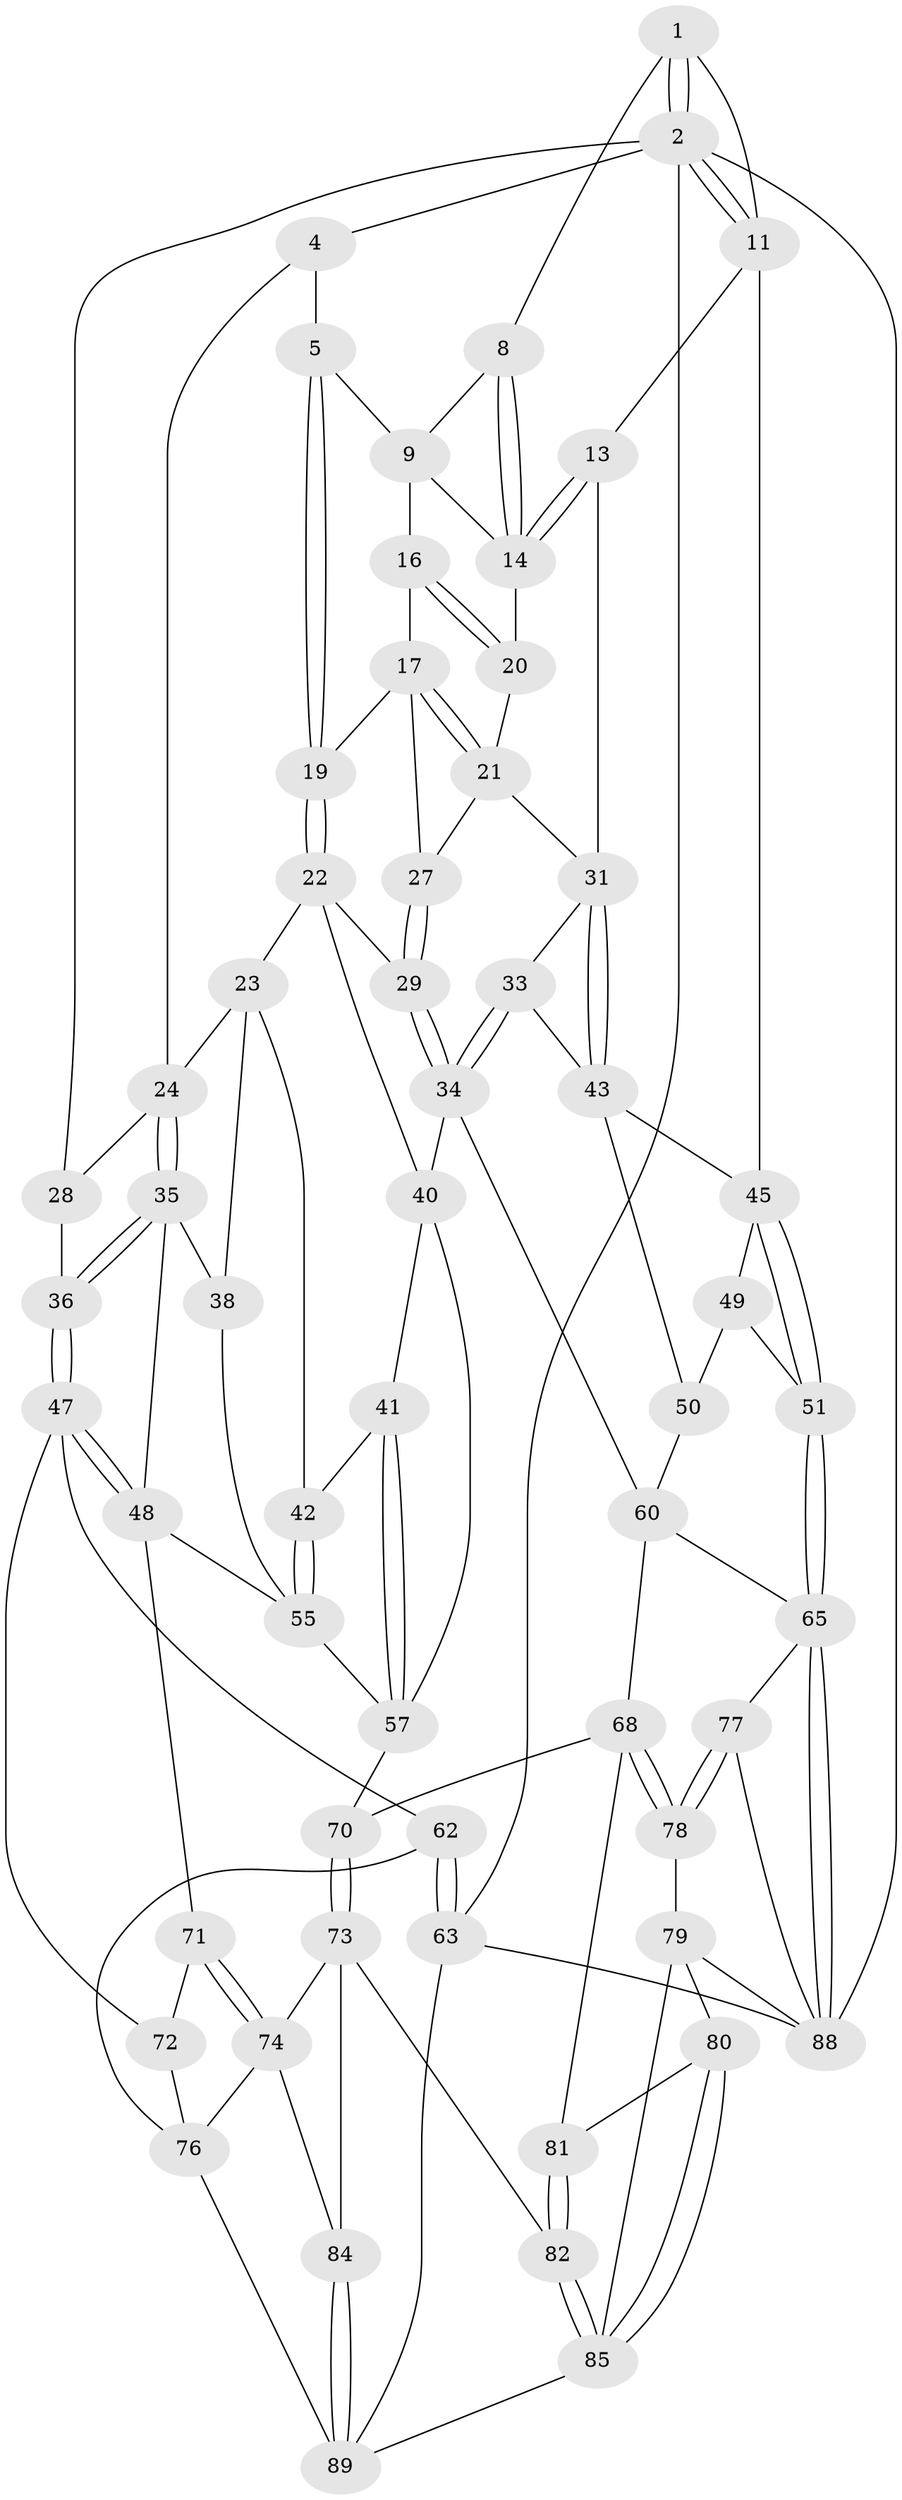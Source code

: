 // Generated by graph-tools (version 1.1) at 2025/52/02/27/25 19:52:37]
// undirected, 59 vertices, 135 edges
graph export_dot {
graph [start="1"]
  node [color=gray90,style=filled];
  1 [pos="+0.87905772894751+0",super="+7"];
  2 [pos="+1+0",super="+3"];
  4 [pos="+0.21513662259900238+0"];
  5 [pos="+0.29340922563823146+0",super="+6"];
  8 [pos="+0.8385700012254288+0.06903372650380614"];
  9 [pos="+0.7422108232766929+0.059936928207282684",super="+10"];
  11 [pos="+1+0.15801691451459604",super="+12"];
  13 [pos="+0.8609713315664105+0.23312312296286655"];
  14 [pos="+0.8554841769831372+0.2296666967534971",super="+15"];
  16 [pos="+0.6968383620934296+0.08044467157773272"];
  17 [pos="+0.620624135836525+0.1185396177904871",super="+18"];
  19 [pos="+0.3479988652915779+0.01891002459409474"];
  20 [pos="+0.733455078597748+0.22434272780811315"];
  21 [pos="+0.6975117041752178+0.24995553285000072",super="+26"];
  22 [pos="+0.33578426799037825+0.1952749308328964",super="+30"];
  23 [pos="+0.189060511848622+0.2993197266978633",super="+37"];
  24 [pos="+0.12859227038368615+0.30216761609757276",super="+25"];
  27 [pos="+0.5865291805008435+0.2618183169626767"];
  28 [pos="+0+0"];
  29 [pos="+0.4991056604378539+0.3439596396873871"];
  31 [pos="+0.8199435082246194+0.34946842689600016",super="+32"];
  33 [pos="+0.6447033649446523+0.41681390255778317"];
  34 [pos="+0.556464592567613+0.4072140656326526",super="+53"];
  35 [pos="+0.11596618604470349+0.3093398461068559",super="+39"];
  36 [pos="+0+0.27910974619154616"];
  38 [pos="+0.15945234868143227+0.5234973083610484"];
  40 [pos="+0.4222921044509754+0.3455961114944621",super="+54"];
  41 [pos="+0.3773350885833599+0.40916135995931935"];
  42 [pos="+0.29060467780041915+0.4403799507795116"];
  43 [pos="+0.8236156721046846+0.36340283162023723",super="+44"];
  45 [pos="+1+0.5828598737158921",super="+46"];
  47 [pos="+0+0.48948638978800146",super="+61"];
  48 [pos="+0+0.5024615323990379",super="+64"];
  49 [pos="+0.7822110306673185+0.4296799393131914",super="+52"];
  50 [pos="+0.7110915248547961+0.49225258352661855",super="+59"];
  51 [pos="+1+0.6400709061218264"];
  55 [pos="+0.2699895635188459+0.5988732196809452",super="+56"];
  57 [pos="+0.3764240171563394+0.5961436556875367",super="+58"];
  60 [pos="+0.6190118664975369+0.6580749056671286",super="+67"];
  62 [pos="+0+0.9205797021083552"];
  63 [pos="+0+1"];
  65 [pos="+1+0.6720658341443362",super="+66"];
  68 [pos="+0.599132874015072+0.6933938951914308",super="+69"];
  70 [pos="+0.34091941391487546+0.7318520274314408"];
  71 [pos="+0.09508268110307505+0.6830727035354461"];
  72 [pos="+0.0865521751198577+0.694236019281279"];
  73 [pos="+0.34005022639427157+0.7354166694445168",super="+83"];
  74 [pos="+0.26997871338702384+0.7691864115492341",super="+75"];
  76 [pos="+0.11950325729322119+0.8420230064200016",super="+90"];
  77 [pos="+0.9797982538533919+1"];
  78 [pos="+0.6829099187961728+0.8833565806418185"];
  79 [pos="+0.5810915057498351+0.8410997225702102",super="+86"];
  80 [pos="+0.5805340700045865+0.8407749328629315"];
  81 [pos="+0.54913804275427+0.8008268979460761"];
  82 [pos="+0.49895558726251626+0.834751969482552"];
  84 [pos="+0.3309457757848582+1"];
  85 [pos="+0.520260268806038+1",super="+87"];
  88 [pos="+1+1",super="+92"];
  89 [pos="+0.33282986413398397+1",super="+91"];
  1 -- 2;
  1 -- 2;
  1 -- 8;
  1 -- 11;
  2 -- 11;
  2 -- 11;
  2 -- 88;
  2 -- 4;
  2 -- 28;
  2 -- 63;
  4 -- 5;
  4 -- 24;
  5 -- 19;
  5 -- 19;
  5 -- 9;
  8 -- 9;
  8 -- 14;
  8 -- 14;
  9 -- 14;
  9 -- 16;
  11 -- 45;
  11 -- 13;
  13 -- 14;
  13 -- 14;
  13 -- 31;
  14 -- 20;
  16 -- 17;
  16 -- 20;
  16 -- 20;
  17 -- 21;
  17 -- 21;
  17 -- 19;
  17 -- 27;
  19 -- 22;
  19 -- 22;
  20 -- 21;
  21 -- 27;
  21 -- 31;
  22 -- 23;
  22 -- 40;
  22 -- 29;
  23 -- 24;
  23 -- 42;
  23 -- 38;
  24 -- 35;
  24 -- 35;
  24 -- 28;
  27 -- 29;
  27 -- 29;
  28 -- 36;
  29 -- 34;
  29 -- 34;
  31 -- 43;
  31 -- 43;
  31 -- 33;
  33 -- 34;
  33 -- 34;
  33 -- 43;
  34 -- 60;
  34 -- 40;
  35 -- 36;
  35 -- 36;
  35 -- 48;
  35 -- 38;
  36 -- 47;
  36 -- 47;
  38 -- 55;
  40 -- 41;
  40 -- 57;
  41 -- 42;
  41 -- 57;
  41 -- 57;
  42 -- 55;
  42 -- 55;
  43 -- 50;
  43 -- 45;
  45 -- 51;
  45 -- 51;
  45 -- 49;
  47 -- 48;
  47 -- 48;
  47 -- 72;
  47 -- 62;
  48 -- 71;
  48 -- 55;
  49 -- 50 [weight=2];
  49 -- 51;
  50 -- 60;
  51 -- 65;
  51 -- 65;
  55 -- 57;
  57 -- 70;
  60 -- 68;
  60 -- 65;
  62 -- 63;
  62 -- 63;
  62 -- 76;
  63 -- 88;
  63 -- 89;
  65 -- 88;
  65 -- 88;
  65 -- 77;
  68 -- 78;
  68 -- 78;
  68 -- 81;
  68 -- 70;
  70 -- 73;
  70 -- 73;
  71 -- 72;
  71 -- 74;
  71 -- 74;
  72 -- 76;
  73 -- 74;
  73 -- 82;
  73 -- 84;
  74 -- 76;
  74 -- 84;
  76 -- 89;
  77 -- 78;
  77 -- 78;
  77 -- 88;
  78 -- 79;
  79 -- 80;
  79 -- 88;
  79 -- 85;
  80 -- 81;
  80 -- 85;
  80 -- 85;
  81 -- 82;
  81 -- 82;
  82 -- 85;
  82 -- 85;
  84 -- 89;
  84 -- 89;
  85 -- 89;
}
